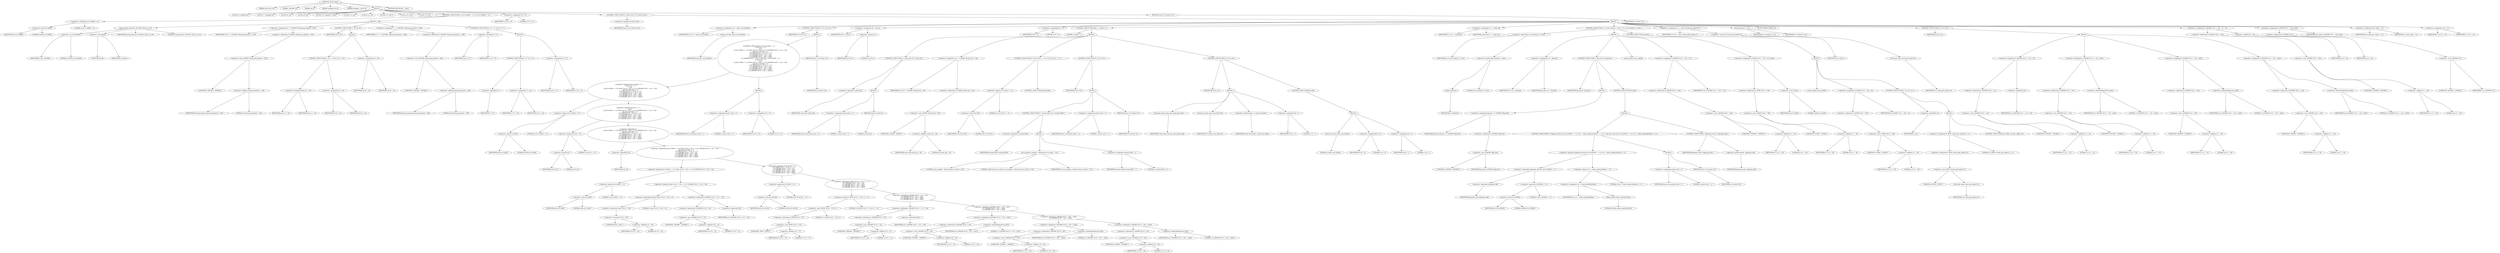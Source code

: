 digraph cache_insert {  
"1000111" [label = "(METHOD,cache_insert)" ]
"1000112" [label = "(PARAM,const char *a1)" ]
"1000113" [label = "(PARAM,_DWORD *a2)" ]
"1000114" [label = "(PARAM,int a3)" ]
"1000115" [label = "(PARAM,unsigned int a4)" ]
"1000116" [label = "(PARAM,unsigned __int16 a5)" ]
"1000117" [label = "(BLOCK,,)" ]
"1000118" [label = "(LOCAL,v6: unsigned int)" ]
"1000119" [label = "(LOCAL,v7: unsigned int)" ]
"1000120" [label = "(LOCAL,v8: int)" ]
"1000121" [label = "(LOCAL,v9: int)" ]
"1000122" [label = "(LOCAL,v10: unsigned __int16)" ]
"1000123" [label = "(LOCAL,v11: int)" ]
"1000124" [label = "(LOCAL,v12: int)" ]
"1000125" [label = "(LOCAL,v13: char *)" ]
"1000126" [label = "(LOCAL,v14: char)" ]
"1000127" [label = "(LOCAL,v15: int)" ]
"1000128" [label = "(CONTROL_STRUCTURE,if ( (a5 & 0x980) != 0 ),if ( (a5 & 0x980) != 0 ))" ]
"1000129" [label = "(<operator>.notEquals,(a5 & 0x980) != 0)" ]
"1000130" [label = "(<operator>.and,a5 & 0x980)" ]
"1000131" [label = "(IDENTIFIER,a5,a5 & 0x980)" ]
"1000132" [label = "(LITERAL,0x980,a5 & 0x980)" ]
"1000133" [label = "(LITERAL,0,(a5 & 0x980) != 0)" ]
"1000134" [label = "(BLOCK,,)" ]
"1000135" [label = "(log_query,log_query(a5 | 0x10000, (int)a1, a2, 0))" ]
"1000136" [label = "(<operator>.or,a5 | 0x10000)" ]
"1000137" [label = "(IDENTIFIER,a5,a5 | 0x10000)" ]
"1000138" [label = "(LITERAL,0x10000,a5 | 0x10000)" ]
"1000139" [label = "(<operator>.cast,(int)a1)" ]
"1000140" [label = "(UNKNOWN,int,int)" ]
"1000141" [label = "(IDENTIFIER,a1,(int)a1)" ]
"1000142" [label = "(IDENTIFIER,a2,log_query(a5 | 0x10000, (int)a1, a2, 0))" ]
"1000143" [label = "(LITERAL,0,log_query(a5 | 0x10000, (int)a1, a2, 0))" ]
"1000144" [label = "(<operator>.assignment,v6 = *(_DWORD *)(dnsmasq_daemon + 252))" ]
"1000145" [label = "(IDENTIFIER,v6,v6 = *(_DWORD *)(dnsmasq_daemon + 252))" ]
"1000146" [label = "(<operator>.indirection,*(_DWORD *)(dnsmasq_daemon + 252))" ]
"1000147" [label = "(<operator>.cast,(_DWORD *)(dnsmasq_daemon + 252))" ]
"1000148" [label = "(UNKNOWN,_DWORD *,_DWORD *)" ]
"1000149" [label = "(<operator>.addition,dnsmasq_daemon + 252)" ]
"1000150" [label = "(IDENTIFIER,dnsmasq_daemon,dnsmasq_daemon + 252)" ]
"1000151" [label = "(LITERAL,252,dnsmasq_daemon + 252)" ]
"1000152" [label = "(CONTROL_STRUCTURE,if ( v6 ),if ( v6 ))" ]
"1000153" [label = "(IDENTIFIER,v6,if ( v6 ))" ]
"1000154" [label = "(BLOCK,,)" ]
"1000155" [label = "(CONTROL_STRUCTURE,if ( a4 <= v6 ),if ( a4 <= v6 ))" ]
"1000156" [label = "(<operator>.lessEqualsThan,a4 <= v6)" ]
"1000157" [label = "(IDENTIFIER,a4,a4 <= v6)" ]
"1000158" [label = "(IDENTIFIER,v6,a4 <= v6)" ]
"1000159" [label = "(<operator>.assignment,v6 = a4)" ]
"1000160" [label = "(IDENTIFIER,v6,v6 = a4)" ]
"1000161" [label = "(IDENTIFIER,a4,v6 = a4)" ]
"1000162" [label = "(<operator>.assignment,a4 = v6)" ]
"1000163" [label = "(IDENTIFIER,a4,a4 = v6)" ]
"1000164" [label = "(IDENTIFIER,v6,a4 = v6)" ]
"1000165" [label = "(<operator>.assignment,v7 = *(_DWORD *)(dnsmasq_daemon + 248))" ]
"1000166" [label = "(IDENTIFIER,v7,v7 = *(_DWORD *)(dnsmasq_daemon + 248))" ]
"1000167" [label = "(<operator>.indirection,*(_DWORD *)(dnsmasq_daemon + 248))" ]
"1000168" [label = "(<operator>.cast,(_DWORD *)(dnsmasq_daemon + 248))" ]
"1000169" [label = "(UNKNOWN,_DWORD *,_DWORD *)" ]
"1000170" [label = "(<operator>.addition,dnsmasq_daemon + 248)" ]
"1000171" [label = "(IDENTIFIER,dnsmasq_daemon,dnsmasq_daemon + 248)" ]
"1000172" [label = "(LITERAL,248,dnsmasq_daemon + 248)" ]
"1000173" [label = "(CONTROL_STRUCTURE,if ( a4 < v7 ),if ( a4 < v7 ))" ]
"1000174" [label = "(<operator>.lessThan,a4 < v7)" ]
"1000175" [label = "(IDENTIFIER,a4,a4 < v7)" ]
"1000176" [label = "(IDENTIFIER,v7,a4 < v7)" ]
"1000177" [label = "(BLOCK,,)" ]
"1000178" [label = "(CONTROL_STRUCTURE,if ( !v7 ),if ( !v7 ))" ]
"1000179" [label = "(<operator>.logicalNot,!v7)" ]
"1000180" [label = "(IDENTIFIER,v7,!v7)" ]
"1000181" [label = "(<operator>.assignment,v7 = a4)" ]
"1000182" [label = "(IDENTIFIER,v7,v7 = a4)" ]
"1000183" [label = "(IDENTIFIER,a4,v7 = a4)" ]
"1000184" [label = "(<operator>.assignment,a4 = v7)" ]
"1000185" [label = "(IDENTIFIER,a4,a4 = v7)" ]
"1000186" [label = "(IDENTIFIER,v7,a4 = v7)" ]
"1000187" [label = "(<operator>.assignment,v15 = 0)" ]
"1000188" [label = "(IDENTIFIER,v15,v15 = 0)" ]
"1000189" [label = "(LITERAL,0,v15 = 0)" ]
"1000190" [label = "(CONTROL_STRUCTURE,if ( !insert_error ),if ( !insert_error ))" ]
"1000191" [label = "(<operator>.logicalNot,!insert_error)" ]
"1000192" [label = "(IDENTIFIER,insert_error,!insert_error)" ]
"1000193" [label = "(BLOCK,,)" ]
"1000194" [label = "(<operator>.assignment,v15 = cache_scan_free(a5))" ]
"1000195" [label = "(IDENTIFIER,v15,v15 = cache_scan_free(a5))" ]
"1000196" [label = "(cache_scan_free,cache_scan_free(a5))" ]
"1000197" [label = "(IDENTIFIER,a5,cache_scan_free(a5))" ]
"1000198" [label = "(CONTROL_STRUCTURE,if ( v15 ),if ( v15 ))" ]
"1000199" [label = "(IDENTIFIER,v15,if ( v15 ))" ]
"1000200" [label = "(BLOCK,,)" ]
"1000201" [label = "(CONTROL_STRUCTURE,if ( (a5 & 0x180) == 0\n        || (a5 & 8) == 0\n        || !a2\n        || ((a5 & 0x80) == 0 || *(char *)(v15 + 36) >= 0 || *(_DWORD *)(v15 + 12) != *a2)\n        && ((a5 & 0x100) == 0\n         || (*(_BYTE *)(v15 + 37) & 1) == 0\n         || *(_DWORD *)(v15 + 12) != *a2\n         || *(_DWORD *)(v15 + 16) != a2[1]\n         || *(_DWORD *)(v15 + 20) != a2[2]\n         || *(_DWORD *)(v15 + 24) != a2[3]) ),if ( (a5 & 0x180) == 0\n        || (a5 & 8) == 0\n        || !a2\n        || ((a5 & 0x80) == 0 || *(char *)(v15 + 36) >= 0 || *(_DWORD *)(v15 + 12) != *a2)\n        && ((a5 & 0x100) == 0\n         || (*(_BYTE *)(v15 + 37) & 1) == 0\n         || *(_DWORD *)(v15 + 12) != *a2\n         || *(_DWORD *)(v15 + 16) != a2[1]\n         || *(_DWORD *)(v15 + 20) != a2[2]\n         || *(_DWORD *)(v15 + 24) != a2[3]) ))" ]
"1000202" [label = "(<operator>.logicalOr,(a5 & 0x180) == 0\n        || (a5 & 8) == 0\n        || !a2\n        || ((a5 & 0x80) == 0 || *(char *)(v15 + 36) >= 0 || *(_DWORD *)(v15 + 12) != *a2)\n        && ((a5 & 0x100) == 0\n         || (*(_BYTE *)(v15 + 37) & 1) == 0\n         || *(_DWORD *)(v15 + 12) != *a2\n         || *(_DWORD *)(v15 + 16) != a2[1]\n         || *(_DWORD *)(v15 + 20) != a2[2]\n         || *(_DWORD *)(v15 + 24) != a2[3]))" ]
"1000203" [label = "(<operator>.equals,(a5 & 0x180) == 0)" ]
"1000204" [label = "(<operator>.and,a5 & 0x180)" ]
"1000205" [label = "(IDENTIFIER,a5,a5 & 0x180)" ]
"1000206" [label = "(LITERAL,0x180,a5 & 0x180)" ]
"1000207" [label = "(LITERAL,0,(a5 & 0x180) == 0)" ]
"1000208" [label = "(<operator>.logicalOr,(a5 & 8) == 0\n        || !a2\n        || ((a5 & 0x80) == 0 || *(char *)(v15 + 36) >= 0 || *(_DWORD *)(v15 + 12) != *a2)\n        && ((a5 & 0x100) == 0\n         || (*(_BYTE *)(v15 + 37) & 1) == 0\n         || *(_DWORD *)(v15 + 12) != *a2\n         || *(_DWORD *)(v15 + 16) != a2[1]\n         || *(_DWORD *)(v15 + 20) != a2[2]\n         || *(_DWORD *)(v15 + 24) != a2[3]))" ]
"1000209" [label = "(<operator>.equals,(a5 & 8) == 0)" ]
"1000210" [label = "(<operator>.and,a5 & 8)" ]
"1000211" [label = "(IDENTIFIER,a5,a5 & 8)" ]
"1000212" [label = "(LITERAL,8,a5 & 8)" ]
"1000213" [label = "(LITERAL,0,(a5 & 8) == 0)" ]
"1000214" [label = "(<operator>.logicalOr,!a2\n        || ((a5 & 0x80) == 0 || *(char *)(v15 + 36) >= 0 || *(_DWORD *)(v15 + 12) != *a2)\n        && ((a5 & 0x100) == 0\n         || (*(_BYTE *)(v15 + 37) & 1) == 0\n         || *(_DWORD *)(v15 + 12) != *a2\n         || *(_DWORD *)(v15 + 16) != a2[1]\n         || *(_DWORD *)(v15 + 20) != a2[2]\n         || *(_DWORD *)(v15 + 24) != a2[3]))" ]
"1000215" [label = "(<operator>.logicalNot,!a2)" ]
"1000216" [label = "(IDENTIFIER,a2,!a2)" ]
"1000217" [label = "(<operator>.logicalAnd,((a5 & 0x80) == 0 || *(char *)(v15 + 36) >= 0 || *(_DWORD *)(v15 + 12) != *a2)\n        && ((a5 & 0x100) == 0\n         || (*(_BYTE *)(v15 + 37) & 1) == 0\n         || *(_DWORD *)(v15 + 12) != *a2\n         || *(_DWORD *)(v15 + 16) != a2[1]\n         || *(_DWORD *)(v15 + 20) != a2[2]\n         || *(_DWORD *)(v15 + 24) != a2[3]))" ]
"1000218" [label = "(<operator>.logicalOr,(a5 & 0x80) == 0 || *(char *)(v15 + 36) >= 0 || *(_DWORD *)(v15 + 12) != *a2)" ]
"1000219" [label = "(<operator>.equals,(a5 & 0x80) == 0)" ]
"1000220" [label = "(<operator>.and,a5 & 0x80)" ]
"1000221" [label = "(IDENTIFIER,a5,a5 & 0x80)" ]
"1000222" [label = "(LITERAL,0x80,a5 & 0x80)" ]
"1000223" [label = "(LITERAL,0,(a5 & 0x80) == 0)" ]
"1000224" [label = "(<operator>.logicalOr,*(char *)(v15 + 36) >= 0 || *(_DWORD *)(v15 + 12) != *a2)" ]
"1000225" [label = "(<operator>.greaterEqualsThan,*(char *)(v15 + 36) >= 0)" ]
"1000226" [label = "(<operator>.indirection,*(char *)(v15 + 36))" ]
"1000227" [label = "(<operator>.cast,(char *)(v15 + 36))" ]
"1000228" [label = "(UNKNOWN,char *,char *)" ]
"1000229" [label = "(<operator>.addition,v15 + 36)" ]
"1000230" [label = "(IDENTIFIER,v15,v15 + 36)" ]
"1000231" [label = "(LITERAL,36,v15 + 36)" ]
"1000232" [label = "(LITERAL,0,*(char *)(v15 + 36) >= 0)" ]
"1000233" [label = "(<operator>.notEquals,*(_DWORD *)(v15 + 12) != *a2)" ]
"1000234" [label = "(<operator>.indirection,*(_DWORD *)(v15 + 12))" ]
"1000235" [label = "(<operator>.cast,(_DWORD *)(v15 + 12))" ]
"1000236" [label = "(UNKNOWN,_DWORD *,_DWORD *)" ]
"1000237" [label = "(<operator>.addition,v15 + 12)" ]
"1000238" [label = "(IDENTIFIER,v15,v15 + 12)" ]
"1000239" [label = "(LITERAL,12,v15 + 12)" ]
"1000240" [label = "(<operator>.indirection,*a2)" ]
"1000241" [label = "(IDENTIFIER,a2,*(_DWORD *)(v15 + 12) != *a2)" ]
"1000242" [label = "(<operator>.logicalOr,(a5 & 0x100) == 0\n         || (*(_BYTE *)(v15 + 37) & 1) == 0\n         || *(_DWORD *)(v15 + 12) != *a2\n         || *(_DWORD *)(v15 + 16) != a2[1]\n         || *(_DWORD *)(v15 + 20) != a2[2]\n         || *(_DWORD *)(v15 + 24) != a2[3])" ]
"1000243" [label = "(<operator>.equals,(a5 & 0x100) == 0)" ]
"1000244" [label = "(<operator>.and,a5 & 0x100)" ]
"1000245" [label = "(IDENTIFIER,a5,a5 & 0x100)" ]
"1000246" [label = "(LITERAL,0x100,a5 & 0x100)" ]
"1000247" [label = "(LITERAL,0,(a5 & 0x100) == 0)" ]
"1000248" [label = "(<operator>.logicalOr,(*(_BYTE *)(v15 + 37) & 1) == 0\n         || *(_DWORD *)(v15 + 12) != *a2\n         || *(_DWORD *)(v15 + 16) != a2[1]\n         || *(_DWORD *)(v15 + 20) != a2[2]\n         || *(_DWORD *)(v15 + 24) != a2[3])" ]
"1000249" [label = "(<operator>.equals,(*(_BYTE *)(v15 + 37) & 1) == 0)" ]
"1000250" [label = "(<operator>.and,*(_BYTE *)(v15 + 37) & 1)" ]
"1000251" [label = "(<operator>.indirection,*(_BYTE *)(v15 + 37))" ]
"1000252" [label = "(<operator>.cast,(_BYTE *)(v15 + 37))" ]
"1000253" [label = "(UNKNOWN,_BYTE *,_BYTE *)" ]
"1000254" [label = "(<operator>.addition,v15 + 37)" ]
"1000255" [label = "(IDENTIFIER,v15,v15 + 37)" ]
"1000256" [label = "(LITERAL,37,v15 + 37)" ]
"1000257" [label = "(LITERAL,1,*(_BYTE *)(v15 + 37) & 1)" ]
"1000258" [label = "(LITERAL,0,(*(_BYTE *)(v15 + 37) & 1) == 0)" ]
"1000259" [label = "(<operator>.logicalOr,*(_DWORD *)(v15 + 12) != *a2\n         || *(_DWORD *)(v15 + 16) != a2[1]\n         || *(_DWORD *)(v15 + 20) != a2[2]\n         || *(_DWORD *)(v15 + 24) != a2[3])" ]
"1000260" [label = "(<operator>.notEquals,*(_DWORD *)(v15 + 12) != *a2)" ]
"1000261" [label = "(<operator>.indirection,*(_DWORD *)(v15 + 12))" ]
"1000262" [label = "(<operator>.cast,(_DWORD *)(v15 + 12))" ]
"1000263" [label = "(UNKNOWN,_DWORD *,_DWORD *)" ]
"1000264" [label = "(<operator>.addition,v15 + 12)" ]
"1000265" [label = "(IDENTIFIER,v15,v15 + 12)" ]
"1000266" [label = "(LITERAL,12,v15 + 12)" ]
"1000267" [label = "(<operator>.indirection,*a2)" ]
"1000268" [label = "(IDENTIFIER,a2,*(_DWORD *)(v15 + 12) != *a2)" ]
"1000269" [label = "(<operator>.logicalOr,*(_DWORD *)(v15 + 16) != a2[1]\n         || *(_DWORD *)(v15 + 20) != a2[2]\n         || *(_DWORD *)(v15 + 24) != a2[3])" ]
"1000270" [label = "(<operator>.notEquals,*(_DWORD *)(v15 + 16) != a2[1])" ]
"1000271" [label = "(<operator>.indirection,*(_DWORD *)(v15 + 16))" ]
"1000272" [label = "(<operator>.cast,(_DWORD *)(v15 + 16))" ]
"1000273" [label = "(UNKNOWN,_DWORD *,_DWORD *)" ]
"1000274" [label = "(<operator>.addition,v15 + 16)" ]
"1000275" [label = "(IDENTIFIER,v15,v15 + 16)" ]
"1000276" [label = "(LITERAL,16,v15 + 16)" ]
"1000277" [label = "(<operator>.indirectIndexAccess,a2[1])" ]
"1000278" [label = "(IDENTIFIER,a2,*(_DWORD *)(v15 + 16) != a2[1])" ]
"1000279" [label = "(LITERAL,1,*(_DWORD *)(v15 + 16) != a2[1])" ]
"1000280" [label = "(<operator>.logicalOr,*(_DWORD *)(v15 + 20) != a2[2]\n         || *(_DWORD *)(v15 + 24) != a2[3])" ]
"1000281" [label = "(<operator>.notEquals,*(_DWORD *)(v15 + 20) != a2[2])" ]
"1000282" [label = "(<operator>.indirection,*(_DWORD *)(v15 + 20))" ]
"1000283" [label = "(<operator>.cast,(_DWORD *)(v15 + 20))" ]
"1000284" [label = "(UNKNOWN,_DWORD *,_DWORD *)" ]
"1000285" [label = "(<operator>.addition,v15 + 20)" ]
"1000286" [label = "(IDENTIFIER,v15,v15 + 20)" ]
"1000287" [label = "(LITERAL,20,v15 + 20)" ]
"1000288" [label = "(<operator>.indirectIndexAccess,a2[2])" ]
"1000289" [label = "(IDENTIFIER,a2,*(_DWORD *)(v15 + 20) != a2[2])" ]
"1000290" [label = "(LITERAL,2,*(_DWORD *)(v15 + 20) != a2[2])" ]
"1000291" [label = "(<operator>.notEquals,*(_DWORD *)(v15 + 24) != a2[3])" ]
"1000292" [label = "(<operator>.indirection,*(_DWORD *)(v15 + 24))" ]
"1000293" [label = "(<operator>.cast,(_DWORD *)(v15 + 24))" ]
"1000294" [label = "(UNKNOWN,_DWORD *,_DWORD *)" ]
"1000295" [label = "(<operator>.addition,v15 + 24)" ]
"1000296" [label = "(IDENTIFIER,v15,v15 + 24)" ]
"1000297" [label = "(LITERAL,24,v15 + 24)" ]
"1000298" [label = "(<operator>.indirectIndexAccess,a2[3])" ]
"1000299" [label = "(IDENTIFIER,a2,*(_DWORD *)(v15 + 24) != a2[3])" ]
"1000300" [label = "(LITERAL,3,*(_DWORD *)(v15 + 24) != a2[3])" ]
"1000301" [label = "(BLOCK,,)" ]
"1000302" [label = "(<operator>.assignment,insert_error = 1)" ]
"1000303" [label = "(IDENTIFIER,insert_error,insert_error = 1)" ]
"1000304" [label = "(LITERAL,1,insert_error = 1)" ]
"1000305" [label = "(<operator>.assignment,v15 = 0)" ]
"1000306" [label = "(IDENTIFIER,v15,v15 = 0)" ]
"1000307" [label = "(LITERAL,0,v15 = 0)" ]
"1000308" [label = "(RETURN,return v15;,return v15;)" ]
"1000309" [label = "(IDENTIFIER,v15,return v15;)" ]
"1000310" [label = "(<operator>.assignment,v8 = a5 & 4)" ]
"1000311" [label = "(IDENTIFIER,v8,v8 = a5 & 4)" ]
"1000312" [label = "(<operator>.and,a5 & 4)" ]
"1000313" [label = "(IDENTIFIER,a5,a5 & 4)" ]
"1000314" [label = "(LITERAL,4,a5 & 4)" ]
"1000315" [label = "(<operator>.assignment,v9 = 0)" ]
"1000316" [label = "(IDENTIFIER,v9,v9 = 0)" ]
"1000317" [label = "(LITERAL,0,v9 = 0)" ]
"1000318" [label = "(CONTROL_STRUCTURE,while ( 1 ),while ( 1 ))" ]
"1000319" [label = "(LITERAL,1,while ( 1 ))" ]
"1000320" [label = "(BLOCK,,)" ]
"1000321" [label = "(CONTROL_STRUCTURE,if ( !cache_tail ),if ( !cache_tail ))" ]
"1000322" [label = "(<operator>.logicalNot,!cache_tail)" ]
"1000323" [label = "(IDENTIFIER,cache_tail,!cache_tail)" ]
"1000324" [label = "(BLOCK,,)" ]
"1000325" [label = "(<operator>.assignment,insert_error = 1)" ]
"1000326" [label = "(IDENTIFIER,insert_error,insert_error = 1)" ]
"1000327" [label = "(LITERAL,1,insert_error = 1)" ]
"1000328" [label = "(RETURN,return 0;,return 0;)" ]
"1000329" [label = "(LITERAL,0,return 0;)" ]
"1000330" [label = "(<operator>.assignment,v10 = *(_WORD *)(cache_tail + 36))" ]
"1000331" [label = "(IDENTIFIER,v10,v10 = *(_WORD *)(cache_tail + 36))" ]
"1000332" [label = "(<operator>.indirection,*(_WORD *)(cache_tail + 36))" ]
"1000333" [label = "(<operator>.cast,(_WORD *)(cache_tail + 36))" ]
"1000334" [label = "(UNKNOWN,_WORD *,_WORD *)" ]
"1000335" [label = "(<operator>.addition,cache_tail + 36)" ]
"1000336" [label = "(IDENTIFIER,cache_tail,cache_tail + 36)" ]
"1000337" [label = "(LITERAL,36,cache_tail + 36)" ]
"1000338" [label = "(CONTROL_STRUCTURE,if ( (v10 & 0xC) == 0 ),if ( (v10 & 0xC) == 0 ))" ]
"1000339" [label = "(<operator>.equals,(v10 & 0xC) == 0)" ]
"1000340" [label = "(<operator>.and,v10 & 0xC)" ]
"1000341" [label = "(IDENTIFIER,v10,v10 & 0xC)" ]
"1000342" [label = "(LITERAL,0xC,v10 & 0xC)" ]
"1000343" [label = "(LITERAL,0,(v10 & 0xC) == 0)" ]
"1000344" [label = "(CONTROL_STRUCTURE,break;,break;)" ]
"1000345" [label = "(CONTROL_STRUCTURE,if ( v9 ),if ( v9 ))" ]
"1000346" [label = "(IDENTIFIER,v9,if ( v9 ))" ]
"1000347" [label = "(BLOCK,,)" ]
"1000348" [label = "(CONTROL_STRUCTURE,if ( !warned_8300 ),if ( !warned_8300 ))" ]
"1000349" [label = "(<operator>.logicalNot,!warned_8300)" ]
"1000350" [label = "(IDENTIFIER,warned_8300,!warned_8300)" ]
"1000351" [label = "(BLOCK,,)" ]
"1000352" [label = "(my_syslog,my_syslog(3, \"Internal error in cache.\", v14))" ]
"1000353" [label = "(LITERAL,3,my_syslog(3, \"Internal error in cache.\", v14))" ]
"1000354" [label = "(LITERAL,\"Internal error in cache.\",my_syslog(3, \"Internal error in cache.\", v14))" ]
"1000355" [label = "(IDENTIFIER,v14,my_syslog(3, \"Internal error in cache.\", v14))" ]
"1000356" [label = "(<operator>.assignment,warned_8300 = 1)" ]
"1000357" [label = "(IDENTIFIER,warned_8300,warned_8300 = 1)" ]
"1000358" [label = "(LITERAL,1,warned_8300 = 1)" ]
"1000359" [label = "(<operator>.assignment,insert_error = 1)" ]
"1000360" [label = "(IDENTIFIER,insert_error,insert_error = 1)" ]
"1000361" [label = "(LITERAL,1,insert_error = 1)" ]
"1000362" [label = "(RETURN,return v15;,return v15;)" ]
"1000363" [label = "(IDENTIFIER,v15,return v15;)" ]
"1000364" [label = "(CONTROL_STRUCTURE,if ( v8 ),if ( v8 ))" ]
"1000365" [label = "(IDENTIFIER,v8,if ( v8 ))" ]
"1000366" [label = "(BLOCK,,)" ]
"1000367" [label = "(cache_get_name,cache_get_name(cache_tail))" ]
"1000368" [label = "(IDENTIFIER,cache_tail,cache_get_name(cache_tail))" ]
"1000369" [label = "(cache_scan_free,cache_scan_free(v10))" ]
"1000370" [label = "(IDENTIFIER,v10,cache_scan_free(v10))" ]
"1000371" [label = "(<operator>.preIncrement,++cache_live_freed)" ]
"1000372" [label = "(IDENTIFIER,cache_live_freed,++cache_live_freed)" ]
"1000373" [label = "(<operator>.assignment,v9 = 1)" ]
"1000374" [label = "(IDENTIFIER,v9,v9 = 1)" ]
"1000375" [label = "(LITERAL,1,v9 = 1)" ]
"1000376" [label = "(CONTROL_STRUCTURE,else,else)" ]
"1000377" [label = "(BLOCK,,)" ]
"1000378" [label = "(cache_scan_free,cache_scan_free(0))" ]
"1000379" [label = "(LITERAL,0,cache_scan_free(0))" ]
"1000380" [label = "(<operator>.assignment,v9 = 0)" ]
"1000381" [label = "(IDENTIFIER,v9,v9 = 0)" ]
"1000382" [label = "(LITERAL,0,v9 = 0)" ]
"1000383" [label = "(<operator>.assignment,v8 = 1)" ]
"1000384" [label = "(IDENTIFIER,v8,v8 = 1)" ]
"1000385" [label = "(LITERAL,1,v8 = 1)" ]
"1000386" [label = "(<operator>.assignment,v11 = cache_tail)" ]
"1000387" [label = "(IDENTIFIER,v11,v11 = cache_tail)" ]
"1000388" [label = "(IDENTIFIER,cache_tail,v11 = cache_tail)" ]
"1000389" [label = "(CONTROL_STRUCTURE,if ( a1 && strlen(a1) > 0x31 ),if ( a1 && strlen(a1) > 0x31 ))" ]
"1000390" [label = "(<operator>.logicalAnd,a1 && strlen(a1) > 0x31)" ]
"1000391" [label = "(IDENTIFIER,a1,a1 && strlen(a1) > 0x31)" ]
"1000392" [label = "(<operator>.greaterThan,strlen(a1) > 0x31)" ]
"1000393" [label = "(strlen,strlen(a1))" ]
"1000394" [label = "(IDENTIFIER,a1,strlen(a1))" ]
"1000395" [label = "(LITERAL,0x31,strlen(a1) > 0x31)" ]
"1000396" [label = "(BLOCK,,)" ]
"1000397" [label = "(<operator>.assignment,v12 = big_free)" ]
"1000398" [label = "(IDENTIFIER,v12,v12 = big_free)" ]
"1000399" [label = "(IDENTIFIER,big_free,v12 = big_free)" ]
"1000400" [label = "(CONTROL_STRUCTURE,if ( big_free ),if ( big_free ))" ]
"1000401" [label = "(IDENTIFIER,big_free,if ( big_free ))" ]
"1000402" [label = "(BLOCK,,)" ]
"1000403" [label = "(<operator>.assignment,big_free = *(_DWORD *)big_free)" ]
"1000404" [label = "(IDENTIFIER,big_free,big_free = *(_DWORD *)big_free)" ]
"1000405" [label = "(<operator>.indirection,*(_DWORD *)big_free)" ]
"1000406" [label = "(<operator>.cast,(_DWORD *)big_free)" ]
"1000407" [label = "(UNKNOWN,_DWORD *,_DWORD *)" ]
"1000408" [label = "(IDENTIFIER,big_free,(_DWORD *)big_free)" ]
"1000409" [label = "(CONTROL_STRUCTURE,else,else)" ]
"1000410" [label = "(BLOCK,,)" ]
"1000411" [label = "(CONTROL_STRUCTURE,if ( !bignames_left && (a5 & 0x5000) == 0 || (v12 = whine_malloc(0x404u)) == 0 ),if ( !bignames_left && (a5 & 0x5000) == 0 || (v12 = whine_malloc(0x404u)) == 0 ))" ]
"1000412" [label = "(<operator>.logicalOr,!bignames_left && (a5 & 0x5000) == 0 || (v12 = whine_malloc(0x404u)) == 0)" ]
"1000413" [label = "(<operator>.logicalAnd,!bignames_left && (a5 & 0x5000) == 0)" ]
"1000414" [label = "(<operator>.logicalNot,!bignames_left)" ]
"1000415" [label = "(IDENTIFIER,bignames_left,!bignames_left)" ]
"1000416" [label = "(<operator>.equals,(a5 & 0x5000) == 0)" ]
"1000417" [label = "(<operator>.and,a5 & 0x5000)" ]
"1000418" [label = "(IDENTIFIER,a5,a5 & 0x5000)" ]
"1000419" [label = "(LITERAL,0x5000,a5 & 0x5000)" ]
"1000420" [label = "(LITERAL,0,(a5 & 0x5000) == 0)" ]
"1000421" [label = "(<operator>.equals,(v12 = whine_malloc(0x404u)) == 0)" ]
"1000422" [label = "(<operator>.assignment,v12 = whine_malloc(0x404u))" ]
"1000423" [label = "(IDENTIFIER,v12,v12 = whine_malloc(0x404u))" ]
"1000424" [label = "(whine_malloc,whine_malloc(0x404u))" ]
"1000425" [label = "(LITERAL,0x404u,whine_malloc(0x404u))" ]
"1000426" [label = "(LITERAL,0,(v12 = whine_malloc(0x404u)) == 0)" ]
"1000427" [label = "(BLOCK,,)" ]
"1000428" [label = "(<operator>.assignment,insert_error = 1)" ]
"1000429" [label = "(IDENTIFIER,insert_error,insert_error = 1)" ]
"1000430" [label = "(LITERAL,1,insert_error = 1)" ]
"1000431" [label = "(RETURN,return v15;,return v15;)" ]
"1000432" [label = "(IDENTIFIER,v15,return v15;)" ]
"1000433" [label = "(CONTROL_STRUCTURE,if ( bignames_left ),if ( bignames_left ))" ]
"1000434" [label = "(IDENTIFIER,bignames_left,if ( bignames_left ))" ]
"1000435" [label = "(<operator>.preDecrement,--bignames_left)" ]
"1000436" [label = "(IDENTIFIER,bignames_left,--bignames_left)" ]
"1000437" [label = "(cache_unlink,cache_unlink())" ]
"1000438" [label = "(<operator>.assignment,*(_DWORD *)(v11 + 40) = v12)" ]
"1000439" [label = "(<operator>.indirection,*(_DWORD *)(v11 + 40))" ]
"1000440" [label = "(<operator>.cast,(_DWORD *)(v11 + 40))" ]
"1000441" [label = "(UNKNOWN,_DWORD *,_DWORD *)" ]
"1000442" [label = "(<operator>.addition,v11 + 40)" ]
"1000443" [label = "(IDENTIFIER,v11,v11 + 40)" ]
"1000444" [label = "(LITERAL,40,v11 + 40)" ]
"1000445" [label = "(IDENTIFIER,v12,*(_DWORD *)(v11 + 40) = v12)" ]
"1000446" [label = "(<operator>.assignment,*(_WORD *)(v11 + 36) = a5 | 0x200)" ]
"1000447" [label = "(<operator>.indirection,*(_WORD *)(v11 + 36))" ]
"1000448" [label = "(<operator>.cast,(_WORD *)(v11 + 36))" ]
"1000449" [label = "(UNKNOWN,_WORD *,_WORD *)" ]
"1000450" [label = "(<operator>.addition,v11 + 36)" ]
"1000451" [label = "(IDENTIFIER,v11,v11 + 36)" ]
"1000452" [label = "(LITERAL,36,v11 + 36)" ]
"1000453" [label = "(<operator>.or,a5 | 0x200)" ]
"1000454" [label = "(IDENTIFIER,a5,a5 | 0x200)" ]
"1000455" [label = "(LITERAL,0x200,a5 | 0x200)" ]
"1000456" [label = "(CONTROL_STRUCTURE,else,else)" ]
"1000457" [label = "(BLOCK,,)" ]
"1000458" [label = "(cache_unlink,cache_unlink())" ]
"1000459" [label = "(<operator>.assignment,*(_WORD *)(v11 + 36) = a5)" ]
"1000460" [label = "(<operator>.indirection,*(_WORD *)(v11 + 36))" ]
"1000461" [label = "(<operator>.cast,(_WORD *)(v11 + 36))" ]
"1000462" [label = "(UNKNOWN,_WORD *,_WORD *)" ]
"1000463" [label = "(<operator>.addition,v11 + 36)" ]
"1000464" [label = "(IDENTIFIER,v11,v11 + 36)" ]
"1000465" [label = "(LITERAL,36,v11 + 36)" ]
"1000466" [label = "(IDENTIFIER,a5,*(_WORD *)(v11 + 36) = a5)" ]
"1000467" [label = "(CONTROL_STRUCTURE,if ( !a1 ),if ( !a1 ))" ]
"1000468" [label = "(<operator>.logicalNot,!a1)" ]
"1000469" [label = "(IDENTIFIER,a1,!a1)" ]
"1000470" [label = "(BLOCK,,)" ]
"1000471" [label = "(<operator>.assignment,*(_BYTE *)cache_get_name(v11) = 0)" ]
"1000472" [label = "(<operator>.indirection,*(_BYTE *)cache_get_name(v11))" ]
"1000473" [label = "(<operator>.cast,(_BYTE *)cache_get_name(v11))" ]
"1000474" [label = "(UNKNOWN,_BYTE *,_BYTE *)" ]
"1000475" [label = "(cache_get_name,cache_get_name(v11))" ]
"1000476" [label = "(IDENTIFIER,v11,cache_get_name(v11))" ]
"1000477" [label = "(LITERAL,0,*(_BYTE *)cache_get_name(v11) = 0)" ]
"1000478" [label = "(CONTROL_STRUCTURE,goto LABEL_44;,goto LABEL_44;)" ]
"1000479" [label = "(<operator>.assignment,v13 = (char *)cache_get_name(v11))" ]
"1000480" [label = "(IDENTIFIER,v13,v13 = (char *)cache_get_name(v11))" ]
"1000481" [label = "(<operator>.cast,(char *)cache_get_name(v11))" ]
"1000482" [label = "(UNKNOWN,char *,char *)" ]
"1000483" [label = "(cache_get_name,cache_get_name(v11))" ]
"1000484" [label = "(IDENTIFIER,v11,cache_get_name(v11))" ]
"1000485" [label = "(strcpy,strcpy(v13, a1))" ]
"1000486" [label = "(IDENTIFIER,v13,strcpy(v13, a1))" ]
"1000487" [label = "(IDENTIFIER,a1,strcpy(v13, a1))" ]
"1000488" [label = "(JUMP_TARGET,LABEL_44)" ]
"1000489" [label = "(CONTROL_STRUCTURE,if ( a2 ),if ( a2 ))" ]
"1000490" [label = "(IDENTIFIER,a2,if ( a2 ))" ]
"1000491" [label = "(BLOCK,,)" ]
"1000492" [label = "(<operator>.assignment,*(_DWORD *)(v11 + 12) = *a2)" ]
"1000493" [label = "(<operator>.indirection,*(_DWORD *)(v11 + 12))" ]
"1000494" [label = "(<operator>.cast,(_DWORD *)(v11 + 12))" ]
"1000495" [label = "(UNKNOWN,_DWORD *,_DWORD *)" ]
"1000496" [label = "(<operator>.addition,v11 + 12)" ]
"1000497" [label = "(IDENTIFIER,v11,v11 + 12)" ]
"1000498" [label = "(LITERAL,12,v11 + 12)" ]
"1000499" [label = "(<operator>.indirection,*a2)" ]
"1000500" [label = "(IDENTIFIER,a2,*(_DWORD *)(v11 + 12) = *a2)" ]
"1000501" [label = "(<operator>.assignment,*(_DWORD *)(v11 + 16) = a2[1])" ]
"1000502" [label = "(<operator>.indirection,*(_DWORD *)(v11 + 16))" ]
"1000503" [label = "(<operator>.cast,(_DWORD *)(v11 + 16))" ]
"1000504" [label = "(UNKNOWN,_DWORD *,_DWORD *)" ]
"1000505" [label = "(<operator>.addition,v11 + 16)" ]
"1000506" [label = "(IDENTIFIER,v11,v11 + 16)" ]
"1000507" [label = "(LITERAL,16,v11 + 16)" ]
"1000508" [label = "(<operator>.indirectIndexAccess,a2[1])" ]
"1000509" [label = "(IDENTIFIER,a2,*(_DWORD *)(v11 + 16) = a2[1])" ]
"1000510" [label = "(LITERAL,1,*(_DWORD *)(v11 + 16) = a2[1])" ]
"1000511" [label = "(<operator>.assignment,*(_DWORD *)(v11 + 20) = a2[2])" ]
"1000512" [label = "(<operator>.indirection,*(_DWORD *)(v11 + 20))" ]
"1000513" [label = "(<operator>.cast,(_DWORD *)(v11 + 20))" ]
"1000514" [label = "(UNKNOWN,_DWORD *,_DWORD *)" ]
"1000515" [label = "(<operator>.addition,v11 + 20)" ]
"1000516" [label = "(IDENTIFIER,v11,v11 + 20)" ]
"1000517" [label = "(LITERAL,20,v11 + 20)" ]
"1000518" [label = "(<operator>.indirectIndexAccess,a2[2])" ]
"1000519" [label = "(IDENTIFIER,a2,*(_DWORD *)(v11 + 20) = a2[2])" ]
"1000520" [label = "(LITERAL,2,*(_DWORD *)(v11 + 20) = a2[2])" ]
"1000521" [label = "(<operator>.assignment,*(_DWORD *)(v11 + 24) = a2[3])" ]
"1000522" [label = "(<operator>.indirection,*(_DWORD *)(v11 + 24))" ]
"1000523" [label = "(<operator>.cast,(_DWORD *)(v11 + 24))" ]
"1000524" [label = "(UNKNOWN,_DWORD *,_DWORD *)" ]
"1000525" [label = "(<operator>.addition,v11 + 24)" ]
"1000526" [label = "(IDENTIFIER,v11,v11 + 24)" ]
"1000527" [label = "(LITERAL,24,v11 + 24)" ]
"1000528" [label = "(<operator>.indirectIndexAccess,a2[3])" ]
"1000529" [label = "(IDENTIFIER,a2,*(_DWORD *)(v11 + 24) = a2[3])" ]
"1000530" [label = "(LITERAL,3,*(_DWORD *)(v11 + 24) = a2[3])" ]
"1000531" [label = "(<operator>.assignment,*(_DWORD *)(v11 + 28) = a3 + a4)" ]
"1000532" [label = "(<operator>.indirection,*(_DWORD *)(v11 + 28))" ]
"1000533" [label = "(<operator>.cast,(_DWORD *)(v11 + 28))" ]
"1000534" [label = "(UNKNOWN,_DWORD *,_DWORD *)" ]
"1000535" [label = "(<operator>.addition,v11 + 28)" ]
"1000536" [label = "(IDENTIFIER,v11,v11 + 28)" ]
"1000537" [label = "(LITERAL,28,v11 + 28)" ]
"1000538" [label = "(<operator>.addition,a3 + a4)" ]
"1000539" [label = "(IDENTIFIER,a3,a3 + a4)" ]
"1000540" [label = "(IDENTIFIER,a4,a3 + a4)" ]
"1000541" [label = "(<operator>.assignment,*(_DWORD *)v11 = new_chain)" ]
"1000542" [label = "(<operator>.indirection,*(_DWORD *)v11)" ]
"1000543" [label = "(<operator>.cast,(_DWORD *)v11)" ]
"1000544" [label = "(UNKNOWN,_DWORD *,_DWORD *)" ]
"1000545" [label = "(IDENTIFIER,v11,(_DWORD *)v11)" ]
"1000546" [label = "(IDENTIFIER,new_chain,*(_DWORD *)v11 = new_chain)" ]
"1000547" [label = "(<operator>.assignment,new_chain = v11)" ]
"1000548" [label = "(IDENTIFIER,new_chain,new_chain = v11)" ]
"1000549" [label = "(IDENTIFIER,v11,new_chain = v11)" ]
"1000550" [label = "(<operator>.assignment,v15 = v11)" ]
"1000551" [label = "(IDENTIFIER,v15,v15 = v11)" ]
"1000552" [label = "(IDENTIFIER,v11,v15 = v11)" ]
"1000553" [label = "(RETURN,return v15;,return v15;)" ]
"1000554" [label = "(IDENTIFIER,v15,return v15;)" ]
"1000555" [label = "(METHOD_RETURN,int __cdecl)" ]
  "1000111" -> "1000112" 
  "1000111" -> "1000113" 
  "1000111" -> "1000114" 
  "1000111" -> "1000115" 
  "1000111" -> "1000116" 
  "1000111" -> "1000117" 
  "1000111" -> "1000555" 
  "1000117" -> "1000118" 
  "1000117" -> "1000119" 
  "1000117" -> "1000120" 
  "1000117" -> "1000121" 
  "1000117" -> "1000122" 
  "1000117" -> "1000123" 
  "1000117" -> "1000124" 
  "1000117" -> "1000125" 
  "1000117" -> "1000126" 
  "1000117" -> "1000127" 
  "1000117" -> "1000128" 
  "1000117" -> "1000187" 
  "1000117" -> "1000190" 
  "1000117" -> "1000553" 
  "1000128" -> "1000129" 
  "1000128" -> "1000134" 
  "1000129" -> "1000130" 
  "1000129" -> "1000133" 
  "1000130" -> "1000131" 
  "1000130" -> "1000132" 
  "1000134" -> "1000135" 
  "1000134" -> "1000144" 
  "1000134" -> "1000152" 
  "1000134" -> "1000165" 
  "1000134" -> "1000173" 
  "1000135" -> "1000136" 
  "1000135" -> "1000139" 
  "1000135" -> "1000142" 
  "1000135" -> "1000143" 
  "1000136" -> "1000137" 
  "1000136" -> "1000138" 
  "1000139" -> "1000140" 
  "1000139" -> "1000141" 
  "1000144" -> "1000145" 
  "1000144" -> "1000146" 
  "1000146" -> "1000147" 
  "1000147" -> "1000148" 
  "1000147" -> "1000149" 
  "1000149" -> "1000150" 
  "1000149" -> "1000151" 
  "1000152" -> "1000153" 
  "1000152" -> "1000154" 
  "1000154" -> "1000155" 
  "1000154" -> "1000162" 
  "1000155" -> "1000156" 
  "1000155" -> "1000159" 
  "1000156" -> "1000157" 
  "1000156" -> "1000158" 
  "1000159" -> "1000160" 
  "1000159" -> "1000161" 
  "1000162" -> "1000163" 
  "1000162" -> "1000164" 
  "1000165" -> "1000166" 
  "1000165" -> "1000167" 
  "1000167" -> "1000168" 
  "1000168" -> "1000169" 
  "1000168" -> "1000170" 
  "1000170" -> "1000171" 
  "1000170" -> "1000172" 
  "1000173" -> "1000174" 
  "1000173" -> "1000177" 
  "1000174" -> "1000175" 
  "1000174" -> "1000176" 
  "1000177" -> "1000178" 
  "1000177" -> "1000184" 
  "1000178" -> "1000179" 
  "1000178" -> "1000181" 
  "1000179" -> "1000180" 
  "1000181" -> "1000182" 
  "1000181" -> "1000183" 
  "1000184" -> "1000185" 
  "1000184" -> "1000186" 
  "1000187" -> "1000188" 
  "1000187" -> "1000189" 
  "1000190" -> "1000191" 
  "1000190" -> "1000193" 
  "1000191" -> "1000192" 
  "1000193" -> "1000194" 
  "1000193" -> "1000198" 
  "1000193" -> "1000310" 
  "1000193" -> "1000315" 
  "1000193" -> "1000318" 
  "1000193" -> "1000386" 
  "1000193" -> "1000389" 
  "1000193" -> "1000479" 
  "1000193" -> "1000485" 
  "1000193" -> "1000488" 
  "1000193" -> "1000489" 
  "1000193" -> "1000531" 
  "1000193" -> "1000541" 
  "1000193" -> "1000547" 
  "1000193" -> "1000550" 
  "1000194" -> "1000195" 
  "1000194" -> "1000196" 
  "1000196" -> "1000197" 
  "1000198" -> "1000199" 
  "1000198" -> "1000200" 
  "1000200" -> "1000201" 
  "1000200" -> "1000308" 
  "1000201" -> "1000202" 
  "1000201" -> "1000301" 
  "1000202" -> "1000203" 
  "1000202" -> "1000208" 
  "1000203" -> "1000204" 
  "1000203" -> "1000207" 
  "1000204" -> "1000205" 
  "1000204" -> "1000206" 
  "1000208" -> "1000209" 
  "1000208" -> "1000214" 
  "1000209" -> "1000210" 
  "1000209" -> "1000213" 
  "1000210" -> "1000211" 
  "1000210" -> "1000212" 
  "1000214" -> "1000215" 
  "1000214" -> "1000217" 
  "1000215" -> "1000216" 
  "1000217" -> "1000218" 
  "1000217" -> "1000242" 
  "1000218" -> "1000219" 
  "1000218" -> "1000224" 
  "1000219" -> "1000220" 
  "1000219" -> "1000223" 
  "1000220" -> "1000221" 
  "1000220" -> "1000222" 
  "1000224" -> "1000225" 
  "1000224" -> "1000233" 
  "1000225" -> "1000226" 
  "1000225" -> "1000232" 
  "1000226" -> "1000227" 
  "1000227" -> "1000228" 
  "1000227" -> "1000229" 
  "1000229" -> "1000230" 
  "1000229" -> "1000231" 
  "1000233" -> "1000234" 
  "1000233" -> "1000240" 
  "1000234" -> "1000235" 
  "1000235" -> "1000236" 
  "1000235" -> "1000237" 
  "1000237" -> "1000238" 
  "1000237" -> "1000239" 
  "1000240" -> "1000241" 
  "1000242" -> "1000243" 
  "1000242" -> "1000248" 
  "1000243" -> "1000244" 
  "1000243" -> "1000247" 
  "1000244" -> "1000245" 
  "1000244" -> "1000246" 
  "1000248" -> "1000249" 
  "1000248" -> "1000259" 
  "1000249" -> "1000250" 
  "1000249" -> "1000258" 
  "1000250" -> "1000251" 
  "1000250" -> "1000257" 
  "1000251" -> "1000252" 
  "1000252" -> "1000253" 
  "1000252" -> "1000254" 
  "1000254" -> "1000255" 
  "1000254" -> "1000256" 
  "1000259" -> "1000260" 
  "1000259" -> "1000269" 
  "1000260" -> "1000261" 
  "1000260" -> "1000267" 
  "1000261" -> "1000262" 
  "1000262" -> "1000263" 
  "1000262" -> "1000264" 
  "1000264" -> "1000265" 
  "1000264" -> "1000266" 
  "1000267" -> "1000268" 
  "1000269" -> "1000270" 
  "1000269" -> "1000280" 
  "1000270" -> "1000271" 
  "1000270" -> "1000277" 
  "1000271" -> "1000272" 
  "1000272" -> "1000273" 
  "1000272" -> "1000274" 
  "1000274" -> "1000275" 
  "1000274" -> "1000276" 
  "1000277" -> "1000278" 
  "1000277" -> "1000279" 
  "1000280" -> "1000281" 
  "1000280" -> "1000291" 
  "1000281" -> "1000282" 
  "1000281" -> "1000288" 
  "1000282" -> "1000283" 
  "1000283" -> "1000284" 
  "1000283" -> "1000285" 
  "1000285" -> "1000286" 
  "1000285" -> "1000287" 
  "1000288" -> "1000289" 
  "1000288" -> "1000290" 
  "1000291" -> "1000292" 
  "1000291" -> "1000298" 
  "1000292" -> "1000293" 
  "1000293" -> "1000294" 
  "1000293" -> "1000295" 
  "1000295" -> "1000296" 
  "1000295" -> "1000297" 
  "1000298" -> "1000299" 
  "1000298" -> "1000300" 
  "1000301" -> "1000302" 
  "1000301" -> "1000305" 
  "1000302" -> "1000303" 
  "1000302" -> "1000304" 
  "1000305" -> "1000306" 
  "1000305" -> "1000307" 
  "1000308" -> "1000309" 
  "1000310" -> "1000311" 
  "1000310" -> "1000312" 
  "1000312" -> "1000313" 
  "1000312" -> "1000314" 
  "1000315" -> "1000316" 
  "1000315" -> "1000317" 
  "1000318" -> "1000319" 
  "1000318" -> "1000320" 
  "1000320" -> "1000321" 
  "1000320" -> "1000330" 
  "1000320" -> "1000338" 
  "1000320" -> "1000345" 
  "1000320" -> "1000364" 
  "1000321" -> "1000322" 
  "1000321" -> "1000324" 
  "1000322" -> "1000323" 
  "1000324" -> "1000325" 
  "1000324" -> "1000328" 
  "1000325" -> "1000326" 
  "1000325" -> "1000327" 
  "1000328" -> "1000329" 
  "1000330" -> "1000331" 
  "1000330" -> "1000332" 
  "1000332" -> "1000333" 
  "1000333" -> "1000334" 
  "1000333" -> "1000335" 
  "1000335" -> "1000336" 
  "1000335" -> "1000337" 
  "1000338" -> "1000339" 
  "1000338" -> "1000344" 
  "1000339" -> "1000340" 
  "1000339" -> "1000343" 
  "1000340" -> "1000341" 
  "1000340" -> "1000342" 
  "1000345" -> "1000346" 
  "1000345" -> "1000347" 
  "1000347" -> "1000348" 
  "1000347" -> "1000359" 
  "1000347" -> "1000362" 
  "1000348" -> "1000349" 
  "1000348" -> "1000351" 
  "1000349" -> "1000350" 
  "1000351" -> "1000352" 
  "1000351" -> "1000356" 
  "1000352" -> "1000353" 
  "1000352" -> "1000354" 
  "1000352" -> "1000355" 
  "1000356" -> "1000357" 
  "1000356" -> "1000358" 
  "1000359" -> "1000360" 
  "1000359" -> "1000361" 
  "1000362" -> "1000363" 
  "1000364" -> "1000365" 
  "1000364" -> "1000366" 
  "1000364" -> "1000376" 
  "1000366" -> "1000367" 
  "1000366" -> "1000369" 
  "1000366" -> "1000371" 
  "1000366" -> "1000373" 
  "1000367" -> "1000368" 
  "1000369" -> "1000370" 
  "1000371" -> "1000372" 
  "1000373" -> "1000374" 
  "1000373" -> "1000375" 
  "1000376" -> "1000377" 
  "1000377" -> "1000378" 
  "1000377" -> "1000380" 
  "1000377" -> "1000383" 
  "1000378" -> "1000379" 
  "1000380" -> "1000381" 
  "1000380" -> "1000382" 
  "1000383" -> "1000384" 
  "1000383" -> "1000385" 
  "1000386" -> "1000387" 
  "1000386" -> "1000388" 
  "1000389" -> "1000390" 
  "1000389" -> "1000396" 
  "1000389" -> "1000456" 
  "1000390" -> "1000391" 
  "1000390" -> "1000392" 
  "1000392" -> "1000393" 
  "1000392" -> "1000395" 
  "1000393" -> "1000394" 
  "1000396" -> "1000397" 
  "1000396" -> "1000400" 
  "1000396" -> "1000437" 
  "1000396" -> "1000438" 
  "1000396" -> "1000446" 
  "1000397" -> "1000398" 
  "1000397" -> "1000399" 
  "1000400" -> "1000401" 
  "1000400" -> "1000402" 
  "1000400" -> "1000409" 
  "1000402" -> "1000403" 
  "1000403" -> "1000404" 
  "1000403" -> "1000405" 
  "1000405" -> "1000406" 
  "1000406" -> "1000407" 
  "1000406" -> "1000408" 
  "1000409" -> "1000410" 
  "1000410" -> "1000411" 
  "1000410" -> "1000433" 
  "1000411" -> "1000412" 
  "1000411" -> "1000427" 
  "1000412" -> "1000413" 
  "1000412" -> "1000421" 
  "1000413" -> "1000414" 
  "1000413" -> "1000416" 
  "1000414" -> "1000415" 
  "1000416" -> "1000417" 
  "1000416" -> "1000420" 
  "1000417" -> "1000418" 
  "1000417" -> "1000419" 
  "1000421" -> "1000422" 
  "1000421" -> "1000426" 
  "1000422" -> "1000423" 
  "1000422" -> "1000424" 
  "1000424" -> "1000425" 
  "1000427" -> "1000428" 
  "1000427" -> "1000431" 
  "1000428" -> "1000429" 
  "1000428" -> "1000430" 
  "1000431" -> "1000432" 
  "1000433" -> "1000434" 
  "1000433" -> "1000435" 
  "1000435" -> "1000436" 
  "1000438" -> "1000439" 
  "1000438" -> "1000445" 
  "1000439" -> "1000440" 
  "1000440" -> "1000441" 
  "1000440" -> "1000442" 
  "1000442" -> "1000443" 
  "1000442" -> "1000444" 
  "1000446" -> "1000447" 
  "1000446" -> "1000453" 
  "1000447" -> "1000448" 
  "1000448" -> "1000449" 
  "1000448" -> "1000450" 
  "1000450" -> "1000451" 
  "1000450" -> "1000452" 
  "1000453" -> "1000454" 
  "1000453" -> "1000455" 
  "1000456" -> "1000457" 
  "1000457" -> "1000458" 
  "1000457" -> "1000459" 
  "1000457" -> "1000467" 
  "1000459" -> "1000460" 
  "1000459" -> "1000466" 
  "1000460" -> "1000461" 
  "1000461" -> "1000462" 
  "1000461" -> "1000463" 
  "1000463" -> "1000464" 
  "1000463" -> "1000465" 
  "1000467" -> "1000468" 
  "1000467" -> "1000470" 
  "1000468" -> "1000469" 
  "1000470" -> "1000471" 
  "1000470" -> "1000478" 
  "1000471" -> "1000472" 
  "1000471" -> "1000477" 
  "1000472" -> "1000473" 
  "1000473" -> "1000474" 
  "1000473" -> "1000475" 
  "1000475" -> "1000476" 
  "1000479" -> "1000480" 
  "1000479" -> "1000481" 
  "1000481" -> "1000482" 
  "1000481" -> "1000483" 
  "1000483" -> "1000484" 
  "1000485" -> "1000486" 
  "1000485" -> "1000487" 
  "1000489" -> "1000490" 
  "1000489" -> "1000491" 
  "1000491" -> "1000492" 
  "1000491" -> "1000501" 
  "1000491" -> "1000511" 
  "1000491" -> "1000521" 
  "1000492" -> "1000493" 
  "1000492" -> "1000499" 
  "1000493" -> "1000494" 
  "1000494" -> "1000495" 
  "1000494" -> "1000496" 
  "1000496" -> "1000497" 
  "1000496" -> "1000498" 
  "1000499" -> "1000500" 
  "1000501" -> "1000502" 
  "1000501" -> "1000508" 
  "1000502" -> "1000503" 
  "1000503" -> "1000504" 
  "1000503" -> "1000505" 
  "1000505" -> "1000506" 
  "1000505" -> "1000507" 
  "1000508" -> "1000509" 
  "1000508" -> "1000510" 
  "1000511" -> "1000512" 
  "1000511" -> "1000518" 
  "1000512" -> "1000513" 
  "1000513" -> "1000514" 
  "1000513" -> "1000515" 
  "1000515" -> "1000516" 
  "1000515" -> "1000517" 
  "1000518" -> "1000519" 
  "1000518" -> "1000520" 
  "1000521" -> "1000522" 
  "1000521" -> "1000528" 
  "1000522" -> "1000523" 
  "1000523" -> "1000524" 
  "1000523" -> "1000525" 
  "1000525" -> "1000526" 
  "1000525" -> "1000527" 
  "1000528" -> "1000529" 
  "1000528" -> "1000530" 
  "1000531" -> "1000532" 
  "1000531" -> "1000538" 
  "1000532" -> "1000533" 
  "1000533" -> "1000534" 
  "1000533" -> "1000535" 
  "1000535" -> "1000536" 
  "1000535" -> "1000537" 
  "1000538" -> "1000539" 
  "1000538" -> "1000540" 
  "1000541" -> "1000542" 
  "1000541" -> "1000546" 
  "1000542" -> "1000543" 
  "1000543" -> "1000544" 
  "1000543" -> "1000545" 
  "1000547" -> "1000548" 
  "1000547" -> "1000549" 
  "1000550" -> "1000551" 
  "1000550" -> "1000552" 
  "1000553" -> "1000554" 
}
